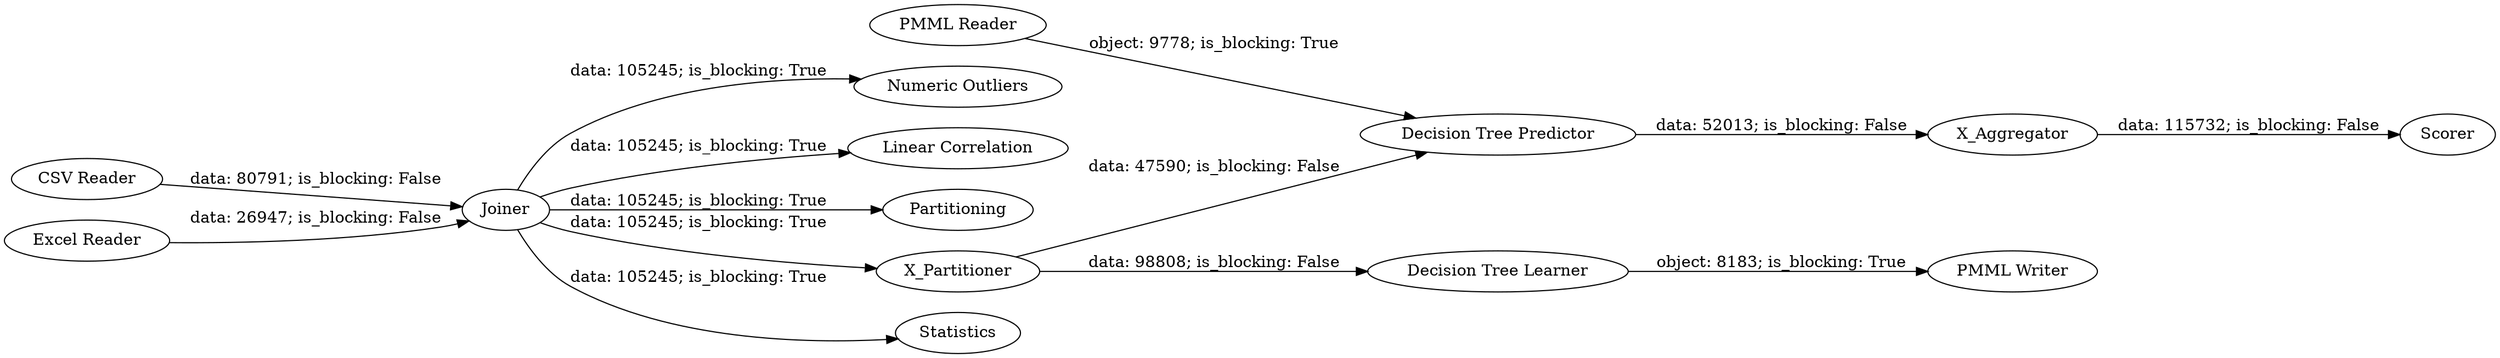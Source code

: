 digraph {
	"2405347764590513770_8" [label="Decision Tree Predictor"]
	"2405347764590513770_9" [label="PMML Writer"]
	"2405347764590513770_3" [label=Joiner]
	"2405347764590513770_1" [label="CSV Reader"]
	"2405347764590513770_16" [label="Numeric Outliers"]
	"2405347764590513770_5" [label="Decision Tree Learner"]
	"2405347764590513770_2" [label="Excel Reader"]
	"2405347764590513770_15" [label="Linear Correlation"]
	"2405347764590513770_11" [label="PMML Reader"]
	"2405347764590513770_6" [label=Partitioning]
	"2405347764590513770_10" [label=Scorer]
	"2405347764590513770_19" [label=X_Aggregator]
	"2405347764590513770_18" [label=X_Partitioner]
	"2405347764590513770_14" [label=Statistics]
	"2405347764590513770_1" -> "2405347764590513770_3" [label="data: 80791; is_blocking: False"]
	"2405347764590513770_18" -> "2405347764590513770_8" [label="data: 47590; is_blocking: False"]
	"2405347764590513770_18" -> "2405347764590513770_5" [label="data: 98808; is_blocking: False"]
	"2405347764590513770_2" -> "2405347764590513770_3" [label="data: 26947; is_blocking: False"]
	"2405347764590513770_3" -> "2405347764590513770_6" [label="data: 105245; is_blocking: True"]
	"2405347764590513770_3" -> "2405347764590513770_16" [label="data: 105245; is_blocking: True"]
	"2405347764590513770_3" -> "2405347764590513770_18" [label="data: 105245; is_blocking: True"]
	"2405347764590513770_8" -> "2405347764590513770_19" [label="data: 52013; is_blocking: False"]
	"2405347764590513770_5" -> "2405347764590513770_9" [label="object: 8183; is_blocking: True"]
	"2405347764590513770_11" -> "2405347764590513770_8" [label="object: 9778; is_blocking: True"]
	"2405347764590513770_3" -> "2405347764590513770_15" [label="data: 105245; is_blocking: True"]
	"2405347764590513770_3" -> "2405347764590513770_14" [label="data: 105245; is_blocking: True"]
	"2405347764590513770_19" -> "2405347764590513770_10" [label="data: 115732; is_blocking: False"]
	rankdir=LR
}
